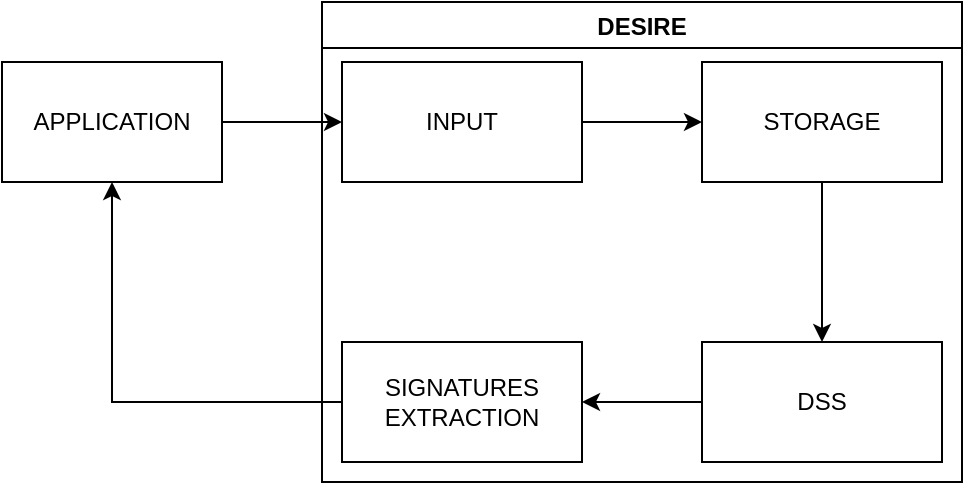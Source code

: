 <mxfile version="17.1.3" type="github"><diagram id="mpkiO_ooA7Ib6Z0DNNgz" name="Page-1"><mxGraphModel dx="1422" dy="796" grid="1" gridSize="10" guides="1" tooltips="1" connect="1" arrows="1" fold="1" page="1" pageScale="1" pageWidth="850" pageHeight="1100" math="0" shadow="0"><root><mxCell id="0"/><mxCell id="1" parent="0"/><mxCell id="jqn8A_qMcV6r8Jz3BFIg-10" value="" style="edgeStyle=orthogonalEdgeStyle;rounded=0;orthogonalLoop=1;jettySize=auto;html=1;" edge="1" parent="1" source="jqn8A_qMcV6r8Jz3BFIg-1" target="jqn8A_qMcV6r8Jz3BFIg-5"><mxGeometry relative="1" as="geometry"/></mxCell><mxCell id="jqn8A_qMcV6r8Jz3BFIg-1" value="APPLICATION" style="rounded=0;whiteSpace=wrap;html=1;" vertex="1" parent="1"><mxGeometry x="130" y="120" width="110" height="60" as="geometry"/></mxCell><mxCell id="jqn8A_qMcV6r8Jz3BFIg-4" value="DESIRE" style="swimlane;" vertex="1" parent="1"><mxGeometry x="290" y="90" width="320" height="240" as="geometry"><mxRectangle x="290" y="90" width="80" height="23" as="alternateBounds"/></mxGeometry></mxCell><mxCell id="jqn8A_qMcV6r8Jz3BFIg-17" value="" style="edgeStyle=orthogonalEdgeStyle;rounded=0;orthogonalLoop=1;jettySize=auto;html=1;" edge="1" parent="jqn8A_qMcV6r8Jz3BFIg-4" source="jqn8A_qMcV6r8Jz3BFIg-5" target="jqn8A_qMcV6r8Jz3BFIg-9"><mxGeometry relative="1" as="geometry"/></mxCell><mxCell id="jqn8A_qMcV6r8Jz3BFIg-5" value="INPUT" style="rounded=0;whiteSpace=wrap;html=1;" vertex="1" parent="jqn8A_qMcV6r8Jz3BFIg-4"><mxGeometry x="10" y="30" width="120" height="60" as="geometry"/></mxCell><mxCell id="jqn8A_qMcV6r8Jz3BFIg-19" value="" style="edgeStyle=orthogonalEdgeStyle;rounded=0;orthogonalLoop=1;jettySize=auto;html=1;" edge="1" parent="jqn8A_qMcV6r8Jz3BFIg-4" source="jqn8A_qMcV6r8Jz3BFIg-6" target="jqn8A_qMcV6r8Jz3BFIg-7"><mxGeometry relative="1" as="geometry"/></mxCell><mxCell id="jqn8A_qMcV6r8Jz3BFIg-6" value="DSS" style="rounded=0;whiteSpace=wrap;html=1;" vertex="1" parent="jqn8A_qMcV6r8Jz3BFIg-4"><mxGeometry x="190" y="170" width="120" height="60" as="geometry"/></mxCell><mxCell id="jqn8A_qMcV6r8Jz3BFIg-7" value="SIGNATURES EXTRACTION" style="rounded=0;whiteSpace=wrap;html=1;" vertex="1" parent="jqn8A_qMcV6r8Jz3BFIg-4"><mxGeometry x="10" y="170" width="120" height="60" as="geometry"/></mxCell><mxCell id="jqn8A_qMcV6r8Jz3BFIg-18" value="" style="edgeStyle=orthogonalEdgeStyle;rounded=0;orthogonalLoop=1;jettySize=auto;html=1;" edge="1" parent="jqn8A_qMcV6r8Jz3BFIg-4" source="jqn8A_qMcV6r8Jz3BFIg-9" target="jqn8A_qMcV6r8Jz3BFIg-6"><mxGeometry relative="1" as="geometry"/></mxCell><mxCell id="jqn8A_qMcV6r8Jz3BFIg-9" value="STORAGE" style="rounded=0;whiteSpace=wrap;html=1;" vertex="1" parent="jqn8A_qMcV6r8Jz3BFIg-4"><mxGeometry x="190" y="30" width="120" height="60" as="geometry"/></mxCell><mxCell id="jqn8A_qMcV6r8Jz3BFIg-20" style="edgeStyle=orthogonalEdgeStyle;rounded=0;orthogonalLoop=1;jettySize=auto;html=1;entryX=0.5;entryY=1;entryDx=0;entryDy=0;" edge="1" parent="1" source="jqn8A_qMcV6r8Jz3BFIg-7" target="jqn8A_qMcV6r8Jz3BFIg-1"><mxGeometry relative="1" as="geometry"><mxPoint x="170" y="190" as="targetPoint"/></mxGeometry></mxCell></root></mxGraphModel></diagram></mxfile>